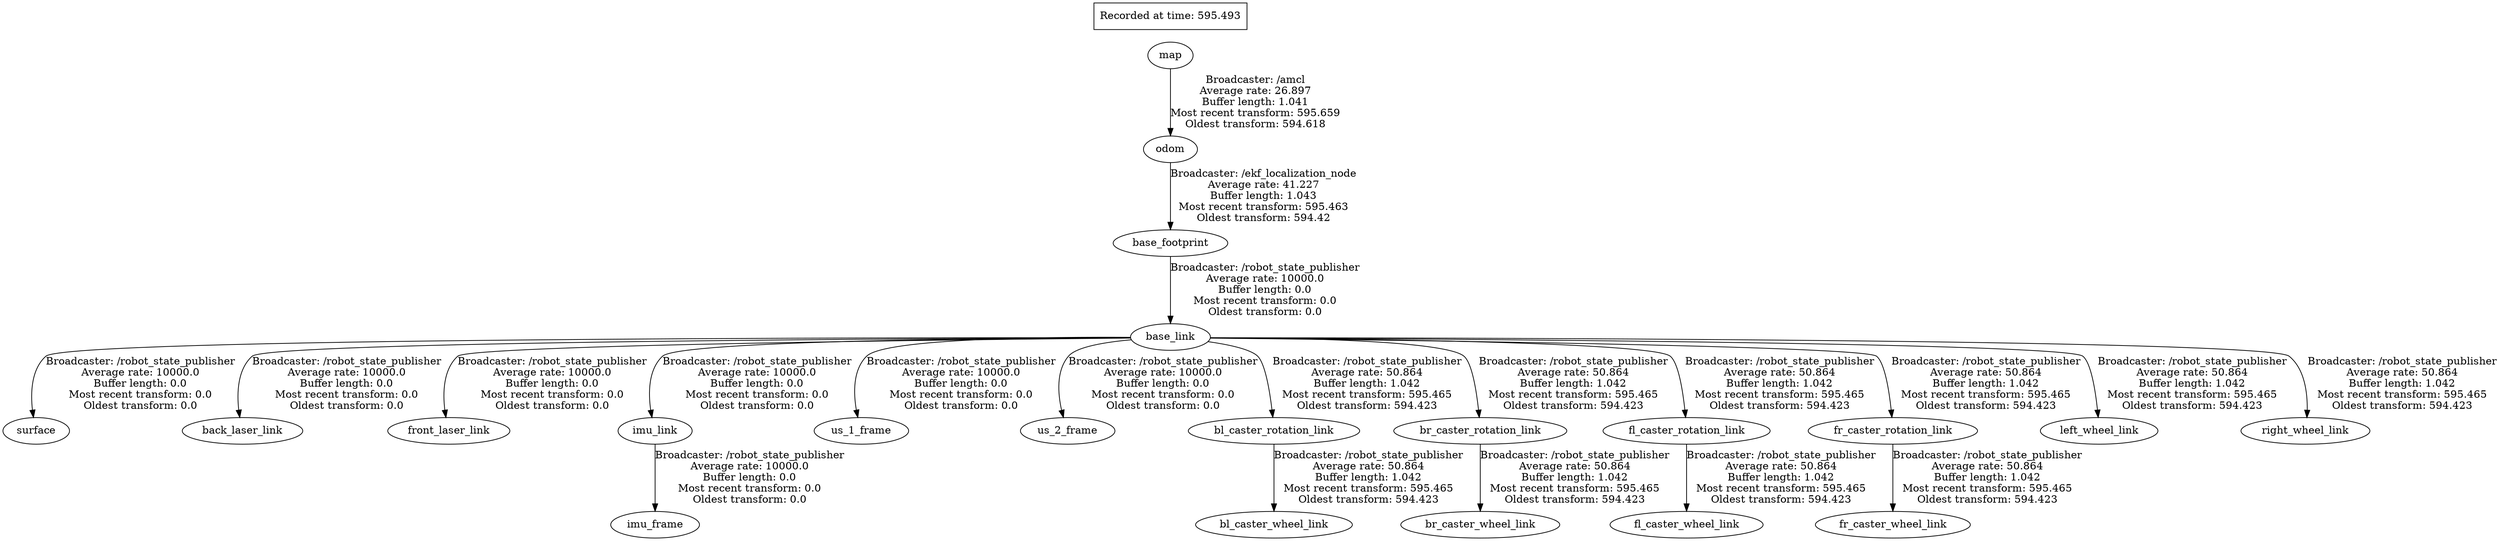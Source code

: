 digraph graphname {
	graph [bb="0,0,3372.8,724",
		compound=True,
		rank=same,
		rankdir=TB,
		ranksep=0.2
	];
	node [label="\N"];
	base_footprint	[height=0.5,
		label=base_footprint,
		pos="1578.8,399",
		shape=ellipse,
		width=2.1484];
	base_link	[height=0.5,
		label=base_link,
		pos="1578.8,272",
		shape=ellipse,
		width=1.4985];
	base_footprint -> base_link	[label="Broadcaster: /robot_state_publisher\nAverage rate: 10000.0\nBuffer length: 0.0\nMost recent transform: 0.0\nOldest transform: 0.0",
		lp="1706.8,335.5",
		penwidth=1,
		pos="e,1578.8,290.31 1578.8,380.88 1578.8,360.15 1578.8,324.95 1578.8,300.42"];
	surface	[height=0.5,
		label=surface,
		pos="44.846,145",
		shape=ellipse,
		width=1.2457];
	base_link -> surface	[label="Broadcaster: /robot_state_publisher\nAverage rate: 10000.0\nBuffer length: 0.0\nMost recent transform: 0.0\nOldest transform: 0.0",
		lp="185.85,208.5",
		penwidth=1,
		pos="e,41.128,163.18 1524.9,271.07 1257.5,271.31 85.762,270.93 57.846,246 38.006,228.28 37.137,196.37 39.709,173.35"];
	back_laser_link	[height=0.5,
		label=back_laser_link,
		pos="323.85,145",
		shape=ellipse,
		width=2.2567];
	base_link -> back_laser_link	[label="Broadcaster: /robot_state_publisher\nAverage rate: 10000.0\nBuffer length: 0.0\nMost recent transform: 0.0\nOldest transform: 0.0",
		lp="464.85,208.5",
		penwidth=1,
		pos="e,320.14,163.17 1525,270.87 1289.2,270.16 359.28,266.11 336.85,246 317.04,228.24 316.16,196.34 318.73,173.34"];
	front_laser_link	[height=0.5,
		label=front_laser_link,
		pos="602.85,145",
		shape=ellipse,
		width=2.2929];
	base_link -> front_laser_link	[label="Broadcaster: /robot_state_publisher\nAverage rate: 10000.0\nBuffer length: 0.0\nMost recent transform: 0.0\nOldest transform: 0.0",
		lp="742.85,208.5",
		penwidth=1,
		pos="e,598.96,163.12 1525,270.55 1324.4,268.75 631.78,261.42 614.85,246 595.2,228.11 594.65,196.23 597.45,173.27"];
	imu_link	[height=0.5,
		label=imu_link,
		pos="881.85,145",
		shape=ellipse,
		width=1.3902];
	base_link -> imu_link	[label="Broadcaster: /robot_state_publisher\nAverage rate: 10000.0\nBuffer length: 0.0\nMost recent transform: 0.0\nOldest transform: 0.0",
		lp="1019.8,208.5",
		penwidth=1,
		pos="e,877.61,163.04 1524.8,270.95 1366.6,270.56 914.8,267.54 891.85,246 872.52,227.86 872.61,196.03 875.88,173.14"];
	us_1_frame	[height=0.5,
		label=us_1_frame,
		pos="1160.8,145",
		shape=ellipse,
		width=1.7693];
	base_link -> us_1_frame	[label="Broadcaster: /robot_state_publisher\nAverage rate: 10000.0\nBuffer length: 0.0\nMost recent transform: 0.0\nOldest transform: 0.0",
		lp="1295.8,208.5",
		penwidth=1,
		pos="e,1156,163.26 1524.6,271.59 1418.7,272.2 1192.6,270.56 1167.8,246 1149.2,227.49 1150.1,196 1154,173.3"];
	us_2_frame	[height=0.5,
		label=us_2_frame,
		pos="1439.8,145",
		shape=ellipse,
		width=1.7693];
	base_link -> us_2_frame	[label="Broadcaster: /robot_state_publisher\nAverage rate: 10000.0\nBuffer length: 0.0\nMost recent transform: 0.0\nOldest transform: 0.0",
		lp="1568.8,208.5",
		penwidth=1,
		pos="e,1434.1,163.1 1525.9,268.24 1491.8,265.24 1451.8,258.98 1440.8,246 1424,226.07 1426.6,195.1 1431.6,172.9"];
	bl_caster_rotation_link	[height=0.5,
		label=bl_caster_rotation_link,
		pos="1718.8,145",
		shape=ellipse,
		width=3.2136];
	base_link -> bl_caster_rotation_link	[label="Broadcaster: /robot_state_publisher\nAverage rate: 50.864\nBuffer length: 1.042\nMost recent transform: 595.465\nOldest transform: 594.423",
		lp="1844.8,208.5",
		penwidth=1,
		pos="e,1717.3,163.38 1629.8,265.72 1657.1,261.84 1687.2,255.55 1696.8,246 1706.9,235.99 1713,199.44 1716.1,173.43"];
	br_caster_rotation_link	[height=0.5,
		label=br_caster_rotation_link,
		pos="1997.8,145",
		shape=ellipse,
		width=3.2497];
	base_link -> br_caster_rotation_link	[label="Broadcaster: /robot_state_publisher\nAverage rate: 50.864\nBuffer length: 1.042\nMost recent transform: 595.465\nOldest transform: 594.423",
		lp="2123.8,208.5",
		penwidth=1,
		pos="e,1996.5,163.17 1632.9,271.15 1735.5,270.91 1950.4,267.8 1975.8,246 1986.7,236.7 1992.6,199.61 1995.5,173.32"];
	fl_caster_rotation_link	[height=0.5,
		label=fl_caster_rotation_link,
		pos="2276.8,145",
		shape=ellipse,
		width=3.1414];
	base_link -> fl_caster_rotation_link	[label="Broadcaster: /robot_state_publisher\nAverage rate: 50.864\nBuffer length: 1.042\nMost recent transform: 595.465\nOldest transform: 594.423",
		lp="2402.8,208.5",
		penwidth=1,
		pos="e,2275.5,163.21 1632.8,270.79 1788.8,269.95 2231.1,265.82 2254.8,246 2265.8,236.84 2271.7,199.72 2274.5,173.38"];
	fr_caster_rotation_link	[height=0.5,
		label=fr_caster_rotation_link,
		pos="2555.8,145",
		shape=ellipse,
		width=3.1775];
	base_link -> fr_caster_rotation_link	[label="Broadcaster: /robot_state_publisher\nAverage rate: 50.864\nBuffer length: 1.042\nMost recent transform: 595.465\nOldest transform: 594.423",
		lp="2681.8,208.5",
		penwidth=1,
		pos="e,2554.6,163.23 1632.9,270.48 1832.2,268.45 2516.4,260.43 2533.8,246 2544.9,236.9 2550.7,199.76 2553.6,173.41"];
	left_wheel_link	[height=0.5,
		label=left_wheel_link,
		pos="2834.8,145",
		shape=ellipse,
		width=2.2026];
	base_link -> left_wheel_link	[label="Broadcaster: /robot_state_publisher\nAverage rate: 50.864\nBuffer length: 1.042\nMost recent transform: 595.465\nOldest transform: 594.423",
		lp="2960.8,208.5",
		penwidth=1,
		pos="e,2833.6,163.24 1632.7,270.81 1867.4,269.87 2789.7,264.98 2812.8,246 2823.9,236.93 2829.7,199.78 2832.6,173.42"];
	right_wheel_link	[height=0.5,
		label=right_wheel_link,
		pos="3113.8,145",
		shape=ellipse,
		width=2.4192];
	base_link -> right_wheel_link	[label="Broadcaster: /robot_state_publisher\nAverage rate: 50.864\nBuffer length: 1.042\nMost recent transform: 595.465\nOldest transform: 594.423",
		lp="3244.8,208.5",
		penwidth=1,
		pos="e,3115.8,163 1632.9,271.02 1899.5,271 3063,269.55 3091.8,246 3112.9,228.81 3116.6,196.51 3116.3,173.27"];
	odom	[height=0.5,
		label=odom,
		pos="1578.8,526",
		shape=ellipse,
		width=1.011];
	odom -> base_footprint	[label="Broadcaster: /ekf_localization_node\nAverage rate: 41.227\nBuffer length: 1.043\nMost recent transform: 595.463\nOldest transform: 594.42",
		lp="1704.8,462.5",
		penwidth=1,
		pos="e,1578.8,417.31 1578.8,507.88 1578.8,487.15 1578.8,451.95 1578.8,427.42"];
	imu_frame	[height=0.5,
		label=imu_frame,
		pos="881.85,18",
		shape=ellipse,
		width=1.661];
	imu_link -> imu_frame	[label="Broadcaster: /robot_state_publisher\nAverage rate: 10000.0\nBuffer length: 0.0\nMost recent transform: 0.0\nOldest transform: 0.0",
		lp="1009.8,81.5",
		penwidth=1,
		pos="e,881.85,36.313 881.85,126.88 881.85,106.15 881.85,70.953 881.85,46.422"];
	map	[height=0.5,
		label=map,
		pos="1578.8,653",
		shape=ellipse,
		width=0.84854];
	map -> odom	[label="Broadcaster: /amcl\nAverage rate: 26.897\nBuffer length: 1.041\nMost recent transform: 595.659\nOldest transform: 594.618",
		lp="1693.8,589.5",
		penwidth=1,
		pos="e,1578.8,544.31 1578.8,634.88 1578.8,614.15 1578.8,578.95 1578.8,554.42"];
	bl_caster_wheel_link	[height=0.5,
		label=bl_caster_wheel_link,
		pos="1718.8,18",
		shape=ellipse,
		width=2.9428];
	bl_caster_rotation_link -> bl_caster_wheel_link	[label="Broadcaster: /robot_state_publisher\nAverage rate: 50.864\nBuffer length: 1.042\nMost recent transform: 595.465\nOldest transform: 594.423",
		lp="1846.8,81.5",
		penwidth=1,
		pos="e,1718.8,36.313 1718.8,126.88 1718.8,106.15 1718.8,70.953 1718.8,46.422"];
	br_caster_wheel_link	[height=0.5,
		label=br_caster_wheel_link,
		pos="1997.8,18",
		shape=ellipse,
		width=2.9789];
	br_caster_rotation_link -> br_caster_wheel_link	[label="Broadcaster: /robot_state_publisher\nAverage rate: 50.864\nBuffer length: 1.042\nMost recent transform: 595.465\nOldest transform: 594.423",
		lp="2125.8,81.5",
		penwidth=1,
		pos="e,1997.8,36.313 1997.8,126.88 1997.8,106.15 1997.8,70.953 1997.8,46.422"];
	fl_caster_wheel_link	[height=0.5,
		label=fl_caster_wheel_link,
		pos="2276.8,18",
		shape=ellipse,
		width=2.8706];
	fl_caster_rotation_link -> fl_caster_wheel_link	[label="Broadcaster: /robot_state_publisher\nAverage rate: 50.864\nBuffer length: 1.042\nMost recent transform: 595.465\nOldest transform: 594.423",
		lp="2404.8,81.5",
		penwidth=1,
		pos="e,2276.8,36.313 2276.8,126.88 2276.8,106.15 2276.8,70.953 2276.8,46.422"];
	fr_caster_wheel_link	[height=0.5,
		label=fr_caster_wheel_link,
		pos="2555.8,18",
		shape=ellipse,
		width=2.9067];
	fr_caster_rotation_link -> fr_caster_wheel_link	[label="Broadcaster: /robot_state_publisher\nAverage rate: 50.864\nBuffer length: 1.042\nMost recent transform: 595.465\nOldest transform: 594.423",
		lp="2683.8,81.5",
		penwidth=1,
		pos="e,2555.8,36.313 2555.8,126.88 2555.8,106.15 2555.8,70.953 2555.8,46.422"];
	"_22Recorded_20at_20time_3A_20595.493_22"	[height=0.5,
		label="Recorded at time: 595.493",
		pos="1578.8,706",
		shape=box,
		width=2.875];
	"_22Recorded_20at_20time_3A_20595.493_22" -> map	[penwidth=1,
		pos="e,1578.8,671.25 1578.8,687.73 1578.8,685.66 1578.8,683.5 1578.8,681.32",
		style=invis];
}
